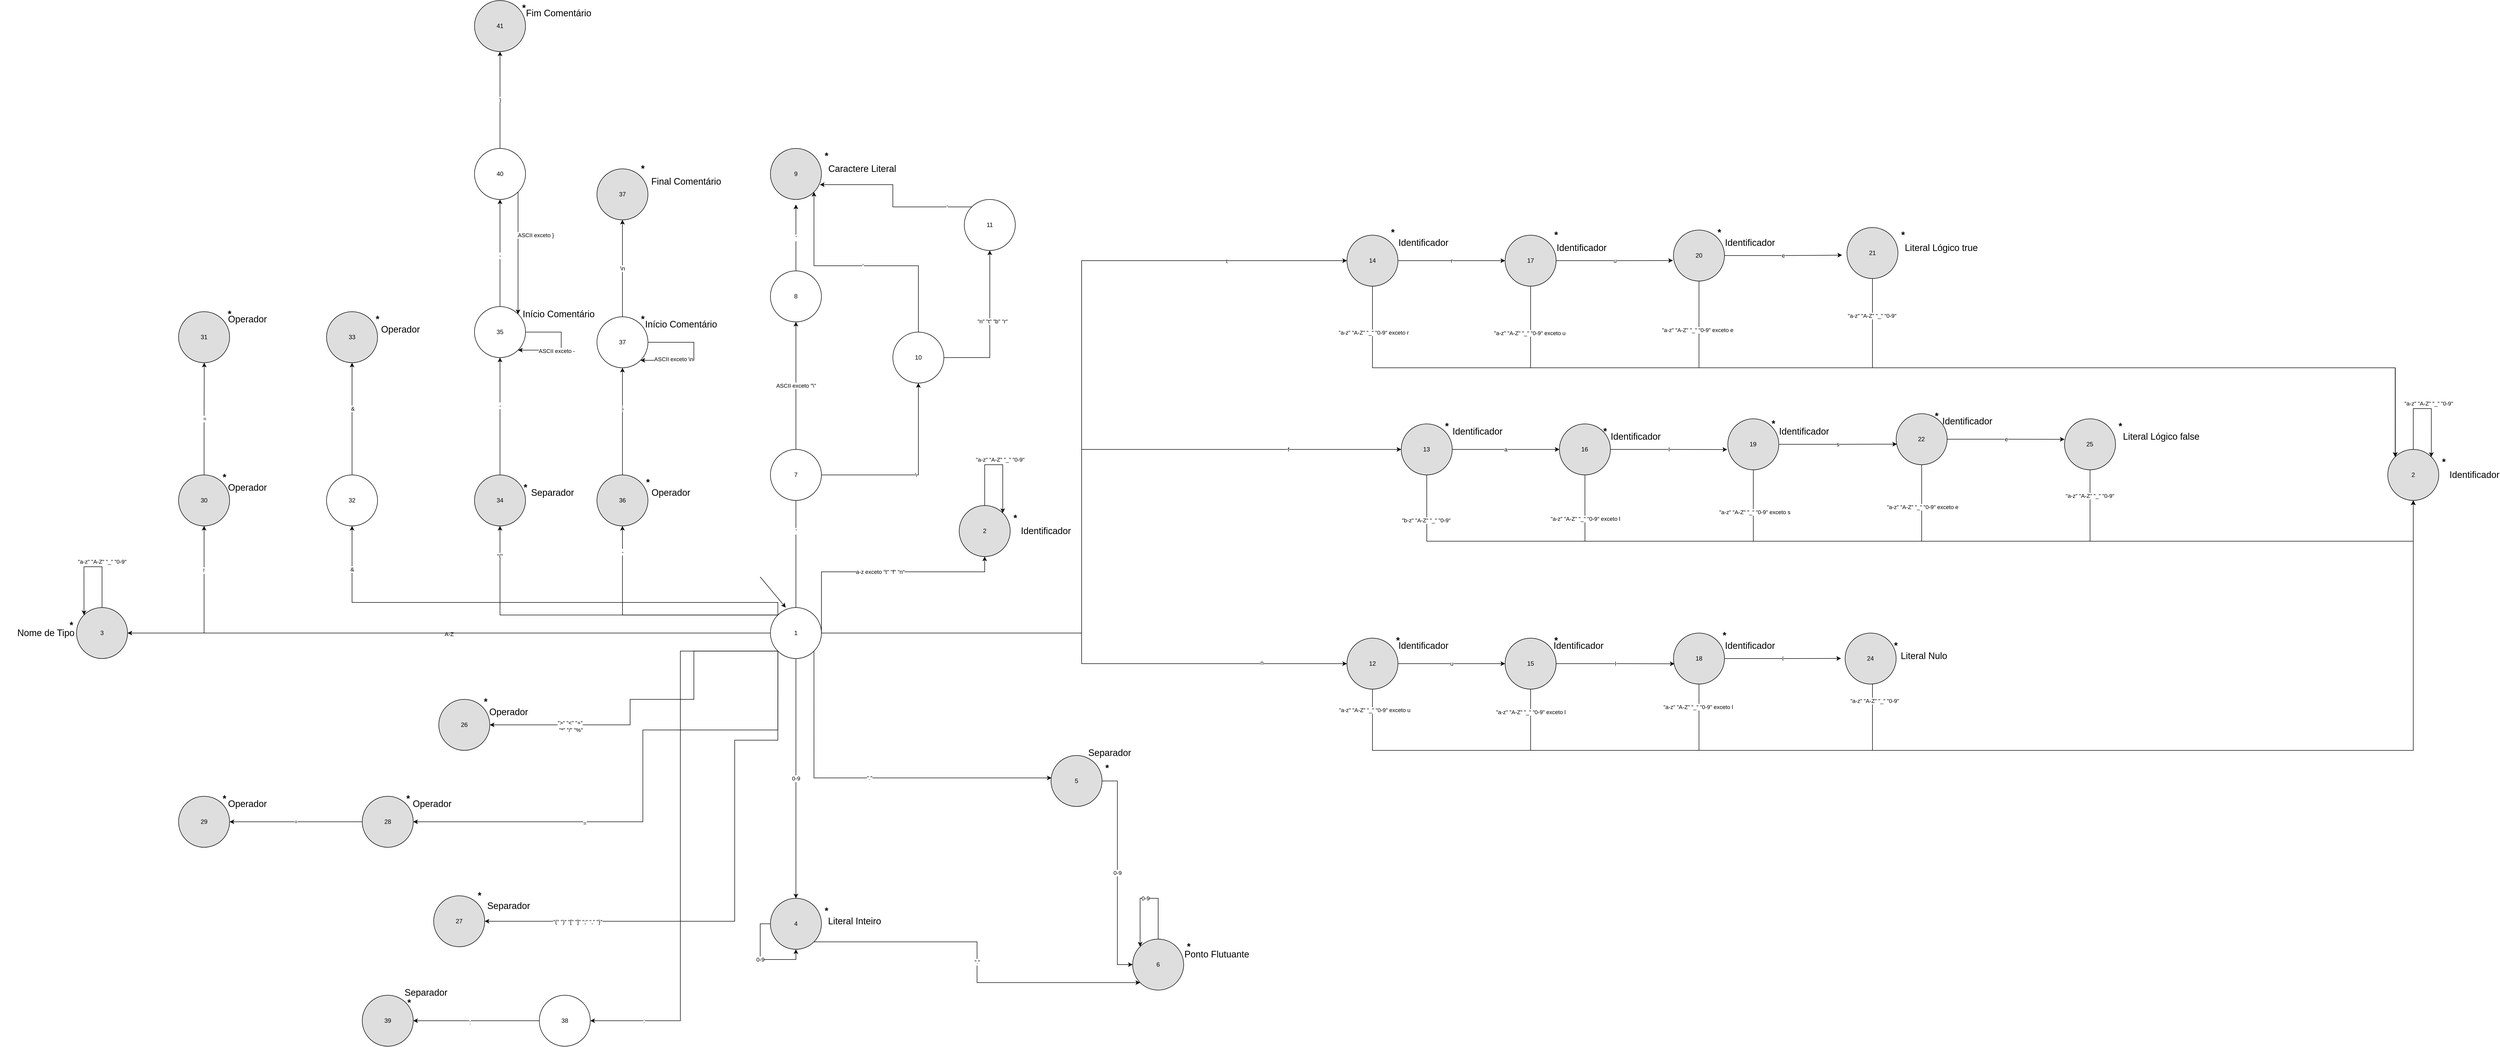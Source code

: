 <mxfile version="18.1.1" type="device"><diagram id="IzSa7ZvdGphUcmSQ-ACy" name="Page-1"><mxGraphModel dx="2844" dy="2176" grid="1" gridSize="10" guides="1" tooltips="1" connect="1" arrows="1" fold="1" page="1" pageScale="1" pageWidth="827" pageHeight="1169" math="0" shadow="0"><root><mxCell id="0"/><mxCell id="1" parent="0"/><mxCell id="1BoEaXsd78EszNBaqgI0-5" value="a-z exceto &quot;t&quot; &quot;f&quot; &quot;n&quot;" style="edgeStyle=orthogonalEdgeStyle;rounded=0;orthogonalLoop=1;jettySize=auto;html=1;exitX=1;exitY=0.5;exitDx=0;exitDy=0;" parent="1" source="1BoEaXsd78EszNBaqgI0-1" target="1BoEaXsd78EszNBaqgI0-3" edge="1"><mxGeometry relative="1" as="geometry"><Array as="points"><mxPoint x="200" y="-20"/><mxPoint x="520" y="-20"/></Array></mxGeometry></mxCell><mxCell id="1BoEaXsd78EszNBaqgI0-10" value="&lt;font style=&quot;font-size: 11px;&quot;&gt;A-Z&lt;/font&gt;" style="edgeStyle=orthogonalEdgeStyle;rounded=0;orthogonalLoop=1;jettySize=auto;html=1;exitX=0;exitY=0.5;exitDx=0;exitDy=0;entryX=1;entryY=0.5;entryDx=0;entryDy=0;fontSize=18;" parent="1" source="1BoEaXsd78EszNBaqgI0-1" target="1BoEaXsd78EszNBaqgI0-9" edge="1"><mxGeometry relative="1" as="geometry"/></mxCell><mxCell id="1BoEaXsd78EszNBaqgI0-17" value="0-9" style="edgeStyle=orthogonalEdgeStyle;rounded=0;orthogonalLoop=1;jettySize=auto;html=1;exitX=0.5;exitY=1;exitDx=0;exitDy=0;entryX=0.5;entryY=0;entryDx=0;entryDy=0;fontSize=11;" parent="1" source="1BoEaXsd78EszNBaqgI0-1" target="1BoEaXsd78EszNBaqgI0-16" edge="1"><mxGeometry relative="1" as="geometry"/></mxCell><mxCell id="1BoEaXsd78EszNBaqgI0-25" value="&quot;.&quot;" style="edgeStyle=orthogonalEdgeStyle;rounded=0;orthogonalLoop=1;jettySize=auto;html=1;exitX=1;exitY=1;exitDx=0;exitDy=0;entryX=0.01;entryY=0.44;entryDx=0;entryDy=0;entryPerimeter=0;fontSize=11;" parent="1" source="1BoEaXsd78EszNBaqgI0-1" target="1BoEaXsd78EszNBaqgI0-22" edge="1"><mxGeometry relative="1" as="geometry"><Array as="points"><mxPoint x="185" y="384"/></Array></mxGeometry></mxCell><mxCell id="1BoEaXsd78EszNBaqgI0-29" value="'" style="edgeStyle=orthogonalEdgeStyle;rounded=0;orthogonalLoop=1;jettySize=auto;html=1;exitX=0.5;exitY=0;exitDx=0;exitDy=0;fontSize=11;" parent="1" source="1BoEaXsd78EszNBaqgI0-1" edge="1"><mxGeometry relative="1" as="geometry"><mxPoint x="150" y="-250" as="targetPoint"/></mxGeometry></mxCell><mxCell id="1BoEaXsd78EszNBaqgI0-57" style="edgeStyle=orthogonalEdgeStyle;rounded=0;orthogonalLoop=1;jettySize=auto;html=1;exitX=1;exitY=0.5;exitDx=0;exitDy=0;entryX=0;entryY=0.5;entryDx=0;entryDy=0;fontSize=11;" parent="1" source="1BoEaXsd78EszNBaqgI0-1" target="1BoEaXsd78EszNBaqgI0-56" edge="1"><mxGeometry relative="1" as="geometry"><Array as="points"><mxPoint x="710" y="100"/><mxPoint x="710" y="-630"/></Array></mxGeometry></mxCell><mxCell id="1BoEaXsd78EszNBaqgI0-63" value="t" style="edgeLabel;html=1;align=center;verticalAlign=middle;resizable=0;points=[];fontSize=11;" parent="1BoEaXsd78EszNBaqgI0-57" vertex="1" connectable="0"><mxGeometry x="0.731" y="-1" relative="1" as="geometry"><mxPoint as="offset"/></mxGeometry></mxCell><mxCell id="1BoEaXsd78EszNBaqgI0-61" style="edgeStyle=orthogonalEdgeStyle;rounded=0;orthogonalLoop=1;jettySize=auto;html=1;exitX=1;exitY=0.5;exitDx=0;exitDy=0;entryX=0;entryY=0.5;entryDx=0;entryDy=0;fontSize=11;" parent="1" source="1BoEaXsd78EszNBaqgI0-1" target="1BoEaXsd78EszNBaqgI0-59" edge="1"><mxGeometry relative="1" as="geometry"><Array as="points"><mxPoint x="710" y="100"/><mxPoint x="710" y="-260"/></Array></mxGeometry></mxCell><mxCell id="1BoEaXsd78EszNBaqgI0-64" value="f" style="edgeLabel;html=1;align=center;verticalAlign=middle;resizable=0;points=[];fontSize=11;" parent="1BoEaXsd78EszNBaqgI0-61" vertex="1" connectable="0"><mxGeometry x="0.704" relative="1" as="geometry"><mxPoint as="offset"/></mxGeometry></mxCell><mxCell id="1BoEaXsd78EszNBaqgI0-62" style="edgeStyle=orthogonalEdgeStyle;rounded=0;orthogonalLoop=1;jettySize=auto;html=1;exitX=1;exitY=0.5;exitDx=0;exitDy=0;entryX=0;entryY=0.5;entryDx=0;entryDy=0;fontSize=11;" parent="1" source="1BoEaXsd78EszNBaqgI0-1" target="1BoEaXsd78EszNBaqgI0-60" edge="1"><mxGeometry relative="1" as="geometry"><Array as="points"><mxPoint x="710" y="100"/><mxPoint x="710" y="160"/></Array></mxGeometry></mxCell><mxCell id="1BoEaXsd78EszNBaqgI0-65" value="n" style="edgeLabel;html=1;align=center;verticalAlign=middle;resizable=0;points=[];fontSize=11;" parent="1BoEaXsd78EszNBaqgI0-62" vertex="1" connectable="0"><mxGeometry x="0.694" y="2" relative="1" as="geometry"><mxPoint as="offset"/></mxGeometry></mxCell><mxCell id="1BoEaXsd78EszNBaqgI0-187" style="edgeStyle=orthogonalEdgeStyle;rounded=0;orthogonalLoop=1;jettySize=auto;html=1;exitX=0;exitY=1;exitDx=0;exitDy=0;entryX=1;entryY=0.5;entryDx=0;entryDy=0;fontSize=11;" parent="1" source="1BoEaXsd78EszNBaqgI0-1" target="1BoEaXsd78EszNBaqgI0-181" edge="1"><mxGeometry relative="1" as="geometry"><Array as="points"><mxPoint x="-50" y="135"/><mxPoint x="-50" y="230"/><mxPoint x="-175" y="230"/><mxPoint x="-175" y="280"/></Array></mxGeometry></mxCell><mxCell id="1BoEaXsd78EszNBaqgI0-192" value="&lt;div&gt;&quot;&amp;gt;&quot; &quot;&amp;lt;&quot; &quot;+&quot;&lt;/div&gt;&lt;div&gt;&amp;nbsp;&quot;*&quot; &quot;/&quot; &quot;%&quot;&lt;/div&gt;" style="edgeLabel;html=1;align=center;verticalAlign=middle;resizable=0;points=[];fontSize=11;" parent="1BoEaXsd78EszNBaqgI0-187" vertex="1" connectable="0"><mxGeometry x="0.558" y="3" relative="1" as="geometry"><mxPoint as="offset"/></mxGeometry></mxCell><mxCell id="1BoEaXsd78EszNBaqgI0-188" style="edgeStyle=orthogonalEdgeStyle;rounded=0;orthogonalLoop=1;jettySize=auto;html=1;exitX=0;exitY=1;exitDx=0;exitDy=0;entryX=1;entryY=0.5;entryDx=0;entryDy=0;fontSize=11;" parent="1" source="1BoEaXsd78EszNBaqgI0-1" target="1BoEaXsd78EszNBaqgI0-186" edge="1"><mxGeometry relative="1" as="geometry"><Array as="points"><mxPoint x="115" y="310"/><mxPoint x="30" y="310"/><mxPoint x="30" y="665"/></Array></mxGeometry></mxCell><mxCell id="1BoEaXsd78EszNBaqgI0-189" value="&lt;div&gt;&quot;(&quot; &quot;)&quot; &quot;[&quot; &quot;]&quot; &quot;;&quot; &quot;,&quot; &quot;}&quot;&lt;/div&gt;" style="edgeLabel;html=1;align=center;verticalAlign=middle;resizable=0;points=[];fontSize=11;" parent="1BoEaXsd78EszNBaqgI0-188" vertex="1" connectable="0"><mxGeometry x="0.667" y="1" relative="1" as="geometry"><mxPoint x="-2" as="offset"/></mxGeometry></mxCell><mxCell id="1BoEaXsd78EszNBaqgI0-196" style="edgeStyle=orthogonalEdgeStyle;rounded=0;orthogonalLoop=1;jettySize=auto;html=1;exitX=0;exitY=1;exitDx=0;exitDy=0;entryX=1;entryY=0.5;entryDx=0;entryDy=0;fontSize=11;" parent="1" source="1BoEaXsd78EszNBaqgI0-1" target="1BoEaXsd78EszNBaqgI0-195" edge="1"><mxGeometry relative="1" as="geometry"><Array as="points"><mxPoint x="115" y="290"/><mxPoint x="-150" y="290"/><mxPoint x="-150" y="470"/></Array></mxGeometry></mxCell><mxCell id="1BoEaXsd78EszNBaqgI0-197" value="=" style="edgeLabel;html=1;align=center;verticalAlign=middle;resizable=0;points=[];fontSize=11;" parent="1BoEaXsd78EszNBaqgI0-196" vertex="1" connectable="0"><mxGeometry x="0.359" y="3" relative="1" as="geometry"><mxPoint as="offset"/></mxGeometry></mxCell><mxCell id="1BoEaXsd78EszNBaqgI0-215" style="edgeStyle=orthogonalEdgeStyle;rounded=0;orthogonalLoop=1;jettySize=auto;html=1;exitX=0;exitY=0;exitDx=0;exitDy=0;fontSize=11;" parent="1" source="1BoEaXsd78EszNBaqgI0-1" target="1BoEaXsd78EszNBaqgI0-214" edge="1"><mxGeometry relative="1" as="geometry"><Array as="points"><mxPoint x="115" y="40"/><mxPoint x="-720" y="40"/></Array></mxGeometry></mxCell><mxCell id="1BoEaXsd78EszNBaqgI0-219" value="&amp;amp;" style="edgeLabel;html=1;align=center;verticalAlign=middle;resizable=0;points=[];fontSize=11;" parent="1BoEaXsd78EszNBaqgI0-215" vertex="1" connectable="0"><mxGeometry x="0.831" relative="1" as="geometry"><mxPoint as="offset"/></mxGeometry></mxCell><mxCell id="1BoEaXsd78EszNBaqgI0-217" style="edgeStyle=orthogonalEdgeStyle;rounded=0;orthogonalLoop=1;jettySize=auto;html=1;exitX=0;exitY=0.5;exitDx=0;exitDy=0;entryX=0.5;entryY=1;entryDx=0;entryDy=0;fontSize=11;" parent="1" source="1BoEaXsd78EszNBaqgI0-1" target="1BoEaXsd78EszNBaqgI0-205" edge="1"><mxGeometry relative="1" as="geometry"/></mxCell><mxCell id="1BoEaXsd78EszNBaqgI0-218" value="!" style="edgeLabel;html=1;align=center;verticalAlign=middle;resizable=0;points=[];fontSize=11;" parent="1BoEaXsd78EszNBaqgI0-217" vertex="1" connectable="0"><mxGeometry x="0.868" y="1" relative="1" as="geometry"><mxPoint as="offset"/></mxGeometry></mxCell><mxCell id="1BoEaXsd78EszNBaqgI0-227" style="edgeStyle=orthogonalEdgeStyle;rounded=0;orthogonalLoop=1;jettySize=auto;html=1;exitX=0;exitY=0;exitDx=0;exitDy=0;entryX=0.5;entryY=1;entryDx=0;entryDy=0;fontSize=11;" parent="1" source="1BoEaXsd78EszNBaqgI0-1" target="1BoEaXsd78EszNBaqgI0-225" edge="1"><mxGeometry relative="1" as="geometry"/></mxCell><mxCell id="1BoEaXsd78EszNBaqgI0-228" value="&quot;{&quot;&amp;nbsp;" style="edgeLabel;html=1;align=center;verticalAlign=middle;resizable=0;points=[];fontSize=11;" parent="1BoEaXsd78EszNBaqgI0-227" vertex="1" connectable="0"><mxGeometry x="0.835" relative="1" as="geometry"><mxPoint x="1" as="offset"/></mxGeometry></mxCell><mxCell id="1BoEaXsd78EszNBaqgI0-238" style="edgeStyle=orthogonalEdgeStyle;rounded=0;orthogonalLoop=1;jettySize=auto;html=1;exitX=0;exitY=0;exitDx=0;exitDy=0;entryX=0.5;entryY=1;entryDx=0;entryDy=0;fontSize=11;" parent="1" source="1BoEaXsd78EszNBaqgI0-1" target="1BoEaXsd78EszNBaqgI0-236" edge="1"><mxGeometry relative="1" as="geometry"/></mxCell><mxCell id="1BoEaXsd78EszNBaqgI0-239" value="-" style="edgeLabel;html=1;align=center;verticalAlign=middle;resizable=0;points=[];fontSize=11;" parent="1BoEaXsd78EszNBaqgI0-238" vertex="1" connectable="0"><mxGeometry x="0.784" y="-1" relative="1" as="geometry"><mxPoint x="-1" y="-1" as="offset"/></mxGeometry></mxCell><mxCell id="tlADPkCro8UYnvpU9jRe-2" style="edgeStyle=orthogonalEdgeStyle;rounded=0;orthogonalLoop=1;jettySize=auto;html=1;exitX=0;exitY=1;exitDx=0;exitDy=0;entryX=1;entryY=0.5;entryDx=0;entryDy=0;" parent="1" source="1BoEaXsd78EszNBaqgI0-1" target="tlADPkCro8UYnvpU9jRe-1" edge="1"><mxGeometry relative="1" as="geometry"/></mxCell><mxCell id="tlADPkCro8UYnvpU9jRe-3" value=":" style="edgeLabel;html=1;align=center;verticalAlign=middle;resizable=0;points=[];" parent="tlADPkCro8UYnvpU9jRe-2" vertex="1" connectable="0"><mxGeometry x="0.808" relative="1" as="geometry"><mxPoint as="offset"/></mxGeometry></mxCell><mxCell id="1BoEaXsd78EszNBaqgI0-1" value="1" style="ellipse;whiteSpace=wrap;html=1;" parent="1" vertex="1"><mxGeometry x="100" y="50" width="100" height="100" as="geometry"/></mxCell><mxCell id="1BoEaXsd78EszNBaqgI0-2" value="" style="endArrow=classic;html=1;rounded=0;" parent="1" edge="1"><mxGeometry width="50" height="50" relative="1" as="geometry"><mxPoint x="80" y="-10" as="sourcePoint"/><mxPoint x="130" y="50" as="targetPoint"/></mxGeometry></mxCell><mxCell id="1BoEaXsd78EszNBaqgI0-6" value="&quot;a-z&quot; &quot;A-Z&quot; &quot;_&quot; &quot;0-9&quot;" style="edgeStyle=orthogonalEdgeStyle;rounded=0;orthogonalLoop=1;jettySize=auto;html=1;exitX=0.5;exitY=0;exitDx=0;exitDy=0;entryX=1;entryY=0;entryDx=0;entryDy=0;" parent="1" source="1BoEaXsd78EszNBaqgI0-3" target="1BoEaXsd78EszNBaqgI0-3" edge="1"><mxGeometry x="0.047" y="10" relative="1" as="geometry"><Array as="points"><mxPoint x="520" y="-230"/><mxPoint x="555" y="-230"/></Array><mxPoint as="offset"/></mxGeometry></mxCell><mxCell id="1BoEaXsd78EszNBaqgI0-3" value="2" style="ellipse;whiteSpace=wrap;html=1;fillColor=#DEDEDE;" parent="1" vertex="1"><mxGeometry x="470" y="-150" width="100" height="100" as="geometry"/></mxCell><mxCell id="1BoEaXsd78EszNBaqgI0-7" value="&lt;b&gt;&lt;font style=&quot;font-size: 18px;&quot;&gt;*&lt;/font&gt;&lt;/b&gt;" style="text;html=1;strokeColor=none;fillColor=none;align=center;verticalAlign=middle;whiteSpace=wrap;rounded=0;" parent="1" vertex="1"><mxGeometry x="550" y="-140" width="60" height="30" as="geometry"/></mxCell><mxCell id="1BoEaXsd78EszNBaqgI0-8" value="Identificador" style="text;html=1;strokeColor=none;fillColor=none;align=center;verticalAlign=middle;whiteSpace=wrap;rounded=0;fontSize=18;" parent="1" vertex="1"><mxGeometry x="610" y="-115" width="60" height="30" as="geometry"/></mxCell><mxCell id="1BoEaXsd78EszNBaqgI0-9" value="3" style="ellipse;whiteSpace=wrap;html=1;fillColor=#DEDEDE;" parent="1" vertex="1"><mxGeometry x="-1260" y="50" width="100" height="100" as="geometry"/></mxCell><mxCell id="1BoEaXsd78EszNBaqgI0-13" value="&quot;a-z&quot; &quot;A-Z&quot; &quot;_&quot; &quot;0-9&quot;" style="edgeStyle=orthogonalEdgeStyle;rounded=0;orthogonalLoop=1;jettySize=auto;html=1;exitX=0.5;exitY=0;exitDx=0;exitDy=0;entryX=0;entryY=0;entryDx=0;entryDy=0;fontSize=11;" parent="1" source="1BoEaXsd78EszNBaqgI0-9" target="1BoEaXsd78EszNBaqgI0-9" edge="1"><mxGeometry x="-0.238" y="-10" relative="1" as="geometry"><Array as="points"><mxPoint x="-1210" y="-30"/><mxPoint x="-1245" y="-30"/></Array><mxPoint as="offset"/></mxGeometry></mxCell><mxCell id="1BoEaXsd78EszNBaqgI0-14" value="&lt;b&gt;&lt;font style=&quot;font-size: 18px;&quot;&gt;*&lt;/font&gt;&lt;/b&gt;" style="text;html=1;strokeColor=none;fillColor=none;align=center;verticalAlign=middle;whiteSpace=wrap;rounded=0;" parent="1" vertex="1"><mxGeometry x="-1300" y="70" width="60" height="30" as="geometry"/></mxCell><mxCell id="1BoEaXsd78EszNBaqgI0-15" value="Nome de Tipo" style="text;html=1;strokeColor=none;fillColor=none;align=center;verticalAlign=middle;whiteSpace=wrap;rounded=0;fontSize=18;" parent="1" vertex="1"><mxGeometry x="-1410" y="80" width="180" height="40" as="geometry"/></mxCell><mxCell id="WsQpAfeXRRCTJmcDUL0W-10" value="&quot;.&quot;" style="edgeStyle=orthogonalEdgeStyle;rounded=0;orthogonalLoop=1;jettySize=auto;html=1;exitX=1;exitY=1;exitDx=0;exitDy=0;entryX=0;entryY=1;entryDx=0;entryDy=0;" edge="1" parent="1" source="1BoEaXsd78EszNBaqgI0-16" target="1BoEaXsd78EszNBaqgI0-26"><mxGeometry relative="1" as="geometry"/></mxCell><mxCell id="1BoEaXsd78EszNBaqgI0-16" value="4" style="ellipse;whiteSpace=wrap;html=1;fillColor=#DEDEDE;" parent="1" vertex="1"><mxGeometry x="100" y="620" width="100" height="100" as="geometry"/></mxCell><mxCell id="1BoEaXsd78EszNBaqgI0-18" value="0-9" style="edgeStyle=orthogonalEdgeStyle;rounded=0;orthogonalLoop=1;jettySize=auto;html=1;exitX=0;exitY=0.5;exitDx=0;exitDy=0;fontSize=11;" parent="1" source="1BoEaXsd78EszNBaqgI0-16" target="1BoEaXsd78EszNBaqgI0-16" edge="1"><mxGeometry relative="1" as="geometry"/></mxCell><mxCell id="1BoEaXsd78EszNBaqgI0-19" value="&lt;b&gt;&lt;font style=&quot;font-size: 18px;&quot;&gt;*&lt;/font&gt;&lt;/b&gt;" style="text;html=1;strokeColor=none;fillColor=none;align=center;verticalAlign=middle;whiteSpace=wrap;rounded=0;" parent="1" vertex="1"><mxGeometry x="180" y="630" width="60" height="30" as="geometry"/></mxCell><mxCell id="1BoEaXsd78EszNBaqgI0-20" value="Literal Inteiro" style="text;html=1;strokeColor=none;fillColor=none;align=center;verticalAlign=middle;whiteSpace=wrap;rounded=0;fontSize=18;" parent="1" vertex="1"><mxGeometry x="190" y="650" width="150" height="30" as="geometry"/></mxCell><mxCell id="1BoEaXsd78EszNBaqgI0-27" value="0-9" style="edgeStyle=orthogonalEdgeStyle;rounded=0;orthogonalLoop=1;jettySize=auto;html=1;exitX=1;exitY=0.5;exitDx=0;exitDy=0;entryX=0;entryY=0.5;entryDx=0;entryDy=0;fontSize=11;" parent="1" source="1BoEaXsd78EszNBaqgI0-22" target="1BoEaXsd78EszNBaqgI0-26" edge="1"><mxGeometry relative="1" as="geometry"/></mxCell><mxCell id="1BoEaXsd78EszNBaqgI0-22" value="5" style="ellipse;whiteSpace=wrap;html=1;fillColor=#dedede;" parent="1" vertex="1"><mxGeometry x="650" y="340" width="100" height="100" as="geometry"/></mxCell><mxCell id="1BoEaXsd78EszNBaqgI0-23" value="Ponto Flutuante" style="text;html=1;strokeColor=none;fillColor=none;align=center;verticalAlign=middle;whiteSpace=wrap;rounded=0;fontSize=18;" parent="1" vertex="1"><mxGeometry x="900" y="715" width="150" height="30" as="geometry"/></mxCell><mxCell id="1BoEaXsd78EszNBaqgI0-24" value="&lt;b&gt;&lt;font style=&quot;font-size: 18px;&quot;&gt;*&lt;/font&gt;&lt;/b&gt;" style="text;html=1;strokeColor=none;fillColor=none;align=center;verticalAlign=middle;whiteSpace=wrap;rounded=0;" parent="1" vertex="1"><mxGeometry x="890" y="699.95" width="60" height="30" as="geometry"/></mxCell><mxCell id="1BoEaXsd78EszNBaqgI0-26" value="6" style="ellipse;whiteSpace=wrap;html=1;fillColor=#dedede;" parent="1" vertex="1"><mxGeometry x="810" y="699.95" width="100" height="100" as="geometry"/></mxCell><mxCell id="1BoEaXsd78EszNBaqgI0-28" value="0-9" style="edgeStyle=orthogonalEdgeStyle;rounded=0;orthogonalLoop=1;jettySize=auto;html=1;exitX=0.5;exitY=0;exitDx=0;exitDy=0;entryX=0;entryY=0;entryDx=0;entryDy=0;fontSize=11;" parent="1" source="1BoEaXsd78EszNBaqgI0-26" target="1BoEaXsd78EszNBaqgI0-26" edge="1"><mxGeometry relative="1" as="geometry"><Array as="points"><mxPoint x="860" y="619.95"/><mxPoint x="825" y="619.95"/></Array></mxGeometry></mxCell><mxCell id="1BoEaXsd78EszNBaqgI0-34" value="ASCII exceto &quot;\&quot;" style="edgeStyle=orthogonalEdgeStyle;rounded=0;orthogonalLoop=1;jettySize=auto;html=1;exitX=0.5;exitY=0;exitDx=0;exitDy=0;entryX=0.5;entryY=1;entryDx=0;entryDy=0;fontSize=11;" parent="1" source="1BoEaXsd78EszNBaqgI0-30" target="1BoEaXsd78EszNBaqgI0-33" edge="1"><mxGeometry relative="1" as="geometry"/></mxCell><mxCell id="1BoEaXsd78EszNBaqgI0-43" value="\" style="edgeStyle=orthogonalEdgeStyle;rounded=0;orthogonalLoop=1;jettySize=auto;html=1;exitX=1;exitY=0.5;exitDx=0;exitDy=0;entryX=0.5;entryY=1;entryDx=0;entryDy=0;fontSize=11;" parent="1" source="1BoEaXsd78EszNBaqgI0-30" target="1BoEaXsd78EszNBaqgI0-42" edge="1"><mxGeometry relative="1" as="geometry"/></mxCell><mxCell id="1BoEaXsd78EszNBaqgI0-30" value="7" style="ellipse;whiteSpace=wrap;html=1;" parent="1" vertex="1"><mxGeometry x="100" y="-260" width="100" height="100" as="geometry"/></mxCell><mxCell id="1BoEaXsd78EszNBaqgI0-35" value="'" style="edgeStyle=orthogonalEdgeStyle;rounded=0;orthogonalLoop=1;jettySize=auto;html=1;exitX=0.5;exitY=0;exitDx=0;exitDy=0;fontSize=11;" parent="1" source="1BoEaXsd78EszNBaqgI0-33" edge="1"><mxGeometry relative="1" as="geometry"><mxPoint x="150" y="-740" as="targetPoint"/></mxGeometry></mxCell><mxCell id="1BoEaXsd78EszNBaqgI0-33" value="8" style="ellipse;whiteSpace=wrap;html=1;" parent="1" vertex="1"><mxGeometry x="100" y="-610" width="100" height="100" as="geometry"/></mxCell><mxCell id="1BoEaXsd78EszNBaqgI0-36" value="9" style="ellipse;whiteSpace=wrap;html=1;fillColor=#dedede;" parent="1" vertex="1"><mxGeometry x="100" y="-850" width="100" height="100" as="geometry"/></mxCell><mxCell id="1BoEaXsd78EszNBaqgI0-39" value="Caractere Literal" style="text;html=1;strokeColor=none;fillColor=none;align=center;verticalAlign=middle;whiteSpace=wrap;rounded=0;fontSize=18;" parent="1" vertex="1"><mxGeometry x="190" y="-830" width="180" height="40" as="geometry"/></mxCell><mxCell id="1BoEaXsd78EszNBaqgI0-40" value="&lt;b&gt;&lt;font style=&quot;font-size: 18px;&quot;&gt;*&lt;/font&gt;&lt;/b&gt;" style="text;html=1;strokeColor=none;fillColor=none;align=center;verticalAlign=middle;whiteSpace=wrap;rounded=0;" parent="1" vertex="1"><mxGeometry x="180" y="-850" width="60" height="30" as="geometry"/></mxCell><mxCell id="1BoEaXsd78EszNBaqgI0-44" value="'" style="edgeStyle=orthogonalEdgeStyle;rounded=0;orthogonalLoop=1;jettySize=auto;html=1;exitX=0.5;exitY=0;exitDx=0;exitDy=0;entryX=1;entryY=1;entryDx=0;entryDy=0;fontSize=11;" parent="1" source="1BoEaXsd78EszNBaqgI0-42" target="1BoEaXsd78EszNBaqgI0-36" edge="1"><mxGeometry relative="1" as="geometry"/></mxCell><mxCell id="1BoEaXsd78EszNBaqgI0-49" style="edgeStyle=orthogonalEdgeStyle;rounded=0;orthogonalLoop=1;jettySize=auto;html=1;exitX=1;exitY=0.5;exitDx=0;exitDy=0;entryX=0.5;entryY=1;entryDx=0;entryDy=0;fontSize=11;" parent="1" source="1BoEaXsd78EszNBaqgI0-42" target="1BoEaXsd78EszNBaqgI0-48" edge="1"><mxGeometry relative="1" as="geometry"/></mxCell><mxCell id="1BoEaXsd78EszNBaqgI0-50" value="&quot;n&quot; &quot;t&quot; &quot;b&quot; &quot;r&quot;" style="edgeLabel;html=1;align=center;verticalAlign=middle;resizable=0;points=[];fontSize=11;" parent="1BoEaXsd78EszNBaqgI0-49" vertex="1" connectable="0"><mxGeometry x="0.073" y="-5" relative="1" as="geometry"><mxPoint as="offset"/></mxGeometry></mxCell><mxCell id="1BoEaXsd78EszNBaqgI0-42" value="10" style="ellipse;whiteSpace=wrap;html=1;" parent="1" vertex="1"><mxGeometry x="340" y="-490" width="100" height="100" as="geometry"/></mxCell><mxCell id="1BoEaXsd78EszNBaqgI0-51" style="edgeStyle=orthogonalEdgeStyle;rounded=0;orthogonalLoop=1;jettySize=auto;html=1;exitX=0;exitY=0;exitDx=0;exitDy=0;entryX=0.97;entryY=0.71;entryDx=0;entryDy=0;entryPerimeter=0;fontSize=11;" parent="1" source="1BoEaXsd78EszNBaqgI0-48" target="1BoEaXsd78EszNBaqgI0-36" edge="1"><mxGeometry relative="1" as="geometry"/></mxCell><mxCell id="1BoEaXsd78EszNBaqgI0-55" value="'" style="edgeLabel;html=1;align=center;verticalAlign=middle;resizable=0;points=[];fontSize=11;" parent="1BoEaXsd78EszNBaqgI0-51" vertex="1" connectable="0"><mxGeometry x="-0.715" relative="1" as="geometry"><mxPoint as="offset"/></mxGeometry></mxCell><mxCell id="1BoEaXsd78EszNBaqgI0-48" value="11" style="ellipse;whiteSpace=wrap;html=1;" parent="1" vertex="1"><mxGeometry x="480" y="-750" width="100" height="100" as="geometry"/></mxCell><mxCell id="1BoEaXsd78EszNBaqgI0-133" value="r" style="edgeStyle=orthogonalEdgeStyle;rounded=0;orthogonalLoop=1;jettySize=auto;html=1;exitX=1;exitY=0.5;exitDx=0;exitDy=0;entryX=0;entryY=0.5;entryDx=0;entryDy=0;fontSize=11;" parent="1" source="1BoEaXsd78EszNBaqgI0-56" target="1BoEaXsd78EszNBaqgI0-106" edge="1"><mxGeometry relative="1" as="geometry"/></mxCell><mxCell id="1BoEaXsd78EszNBaqgI0-152" style="edgeStyle=orthogonalEdgeStyle;rounded=0;orthogonalLoop=1;jettySize=auto;html=1;exitX=0.5;exitY=1;exitDx=0;exitDy=0;entryX=0;entryY=0;entryDx=0;entryDy=0;fontSize=11;" parent="1" source="1BoEaXsd78EszNBaqgI0-56" target="1BoEaXsd78EszNBaqgI0-149" edge="1"><mxGeometry relative="1" as="geometry"/></mxCell><mxCell id="1BoEaXsd78EszNBaqgI0-167" value="&quot;a-z&quot; &quot;A-Z&quot; &quot;_&quot; &quot;0-9&quot; exceto r" style="edgeLabel;html=1;align=center;verticalAlign=middle;resizable=0;points=[];fontSize=11;" parent="1BoEaXsd78EszNBaqgI0-152" vertex="1" connectable="0"><mxGeometry x="-0.922" y="2" relative="1" as="geometry"><mxPoint as="offset"/></mxGeometry></mxCell><mxCell id="1BoEaXsd78EszNBaqgI0-56" value="14" style="ellipse;whiteSpace=wrap;html=1;fillColor=#dedede;" parent="1" vertex="1"><mxGeometry x="1230" y="-680" width="100" height="100" as="geometry"/></mxCell><mxCell id="1BoEaXsd78EszNBaqgI0-136" value="a" style="edgeStyle=orthogonalEdgeStyle;rounded=0;orthogonalLoop=1;jettySize=auto;html=1;exitX=1;exitY=0.5;exitDx=0;exitDy=0;entryX=0;entryY=0.5;entryDx=0;entryDy=0;fontSize=11;" parent="1" source="1BoEaXsd78EszNBaqgI0-59" target="1BoEaXsd78EszNBaqgI0-107" edge="1"><mxGeometry relative="1" as="geometry"/></mxCell><mxCell id="1BoEaXsd78EszNBaqgI0-156" style="edgeStyle=orthogonalEdgeStyle;rounded=0;orthogonalLoop=1;jettySize=auto;html=1;exitX=0.5;exitY=1;exitDx=0;exitDy=0;entryX=0.5;entryY=1;entryDx=0;entryDy=0;fontSize=11;" parent="1" source="1BoEaXsd78EszNBaqgI0-59" target="1BoEaXsd78EszNBaqgI0-149" edge="1"><mxGeometry relative="1" as="geometry"><Array as="points"><mxPoint x="1387" y="-80"/><mxPoint x="3320" y="-80"/></Array></mxGeometry></mxCell><mxCell id="1BoEaXsd78EszNBaqgI0-162" value="&quot;b-z&quot; &quot;A-Z&quot; &quot;_&quot; &quot;0-9&quot;" style="edgeLabel;html=1;align=center;verticalAlign=middle;resizable=0;points=[];fontSize=11;" parent="1BoEaXsd78EszNBaqgI0-156" vertex="1" connectable="0"><mxGeometry x="-0.917" y="-2" relative="1" as="geometry"><mxPoint as="offset"/></mxGeometry></mxCell><mxCell id="1BoEaXsd78EszNBaqgI0-59" value="13" style="ellipse;whiteSpace=wrap;html=1;fillColor=#dedede;" parent="1" vertex="1"><mxGeometry x="1336.45" y="-310" width="100" height="100" as="geometry"/></mxCell><mxCell id="1BoEaXsd78EszNBaqgI0-143" value="u" style="edgeStyle=orthogonalEdgeStyle;rounded=0;orthogonalLoop=1;jettySize=auto;html=1;exitX=1;exitY=0.5;exitDx=0;exitDy=0;entryX=0;entryY=0.5;entryDx=0;entryDy=0;fontSize=11;" parent="1" source="1BoEaXsd78EszNBaqgI0-60" target="1BoEaXsd78EszNBaqgI0-108" edge="1"><mxGeometry relative="1" as="geometry"/></mxCell><mxCell id="1BoEaXsd78EszNBaqgI0-176" style="edgeStyle=orthogonalEdgeStyle;rounded=0;orthogonalLoop=1;jettySize=auto;html=1;exitX=0.5;exitY=1;exitDx=0;exitDy=0;entryX=0.5;entryY=1;entryDx=0;entryDy=0;fontSize=11;" parent="1" source="1BoEaXsd78EszNBaqgI0-60" target="1BoEaXsd78EszNBaqgI0-149" edge="1"><mxGeometry relative="1" as="geometry"><Array as="points"><mxPoint x="1280" y="330"/><mxPoint x="3320" y="330"/></Array></mxGeometry></mxCell><mxCell id="1BoEaXsd78EszNBaqgI0-177" value="&quot;a-z&quot; &quot;A-Z&quot; &quot;_&quot; &quot;0-9&quot; exceto u" style="edgeLabel;html=1;align=center;verticalAlign=middle;resizable=0;points=[];fontSize=11;" parent="1BoEaXsd78EszNBaqgI0-176" vertex="1" connectable="0"><mxGeometry x="-0.969" y="4" relative="1" as="geometry"><mxPoint as="offset"/></mxGeometry></mxCell><mxCell id="1BoEaXsd78EszNBaqgI0-60" value="12" style="ellipse;whiteSpace=wrap;html=1;fillColor=#dedede;" parent="1" vertex="1"><mxGeometry x="1230" y="110" width="100" height="100" as="geometry"/></mxCell><mxCell id="1BoEaXsd78EszNBaqgI0-155" style="edgeStyle=orthogonalEdgeStyle;rounded=0;orthogonalLoop=1;jettySize=auto;html=1;exitX=0.5;exitY=1;exitDx=0;exitDy=0;entryX=0;entryY=0;entryDx=0;entryDy=0;fontSize=11;" parent="1" source="1BoEaXsd78EszNBaqgI0-91" target="1BoEaXsd78EszNBaqgI0-149" edge="1"><mxGeometry relative="1" as="geometry"><Array as="points"><mxPoint x="2260" y="-420"/><mxPoint x="3285" y="-420"/></Array></mxGeometry></mxCell><mxCell id="1BoEaXsd78EszNBaqgI0-170" value="&quot;a-z&quot; &quot;A-Z&quot; &quot;_&quot; &quot;0-9&quot;" style="edgeLabel;html=1;align=center;verticalAlign=middle;resizable=0;points=[];fontSize=11;" parent="1BoEaXsd78EszNBaqgI0-155" vertex="1" connectable="0"><mxGeometry x="-0.893" y="-1" relative="1" as="geometry"><mxPoint y="-1" as="offset"/></mxGeometry></mxCell><mxCell id="1BoEaXsd78EszNBaqgI0-91" value="21" style="ellipse;whiteSpace=wrap;html=1;fillColor=#dedede;" parent="1" vertex="1"><mxGeometry x="2210" y="-695" width="100" height="100" as="geometry"/></mxCell><mxCell id="1BoEaXsd78EszNBaqgI0-161" style="edgeStyle=orthogonalEdgeStyle;rounded=0;orthogonalLoop=1;jettySize=auto;html=1;exitX=0.5;exitY=1;exitDx=0;exitDy=0;entryX=0.5;entryY=1;entryDx=0;entryDy=0;fontSize=11;" parent="1" source="1BoEaXsd78EszNBaqgI0-92" target="1BoEaXsd78EszNBaqgI0-149" edge="1"><mxGeometry relative="1" as="geometry"><Array as="points"><mxPoint x="2687" y="-80"/><mxPoint x="3320" y="-80"/></Array></mxGeometry></mxCell><mxCell id="1BoEaXsd78EszNBaqgI0-166" value="&quot;a-z&quot; &quot;A-Z&quot; &quot;_&quot; &quot;0-9&quot;" style="edgeLabel;html=1;align=center;verticalAlign=middle;resizable=0;points=[];fontSize=11;" parent="1BoEaXsd78EszNBaqgI0-161" vertex="1" connectable="0"><mxGeometry x="-0.881" y="-1" relative="1" as="geometry"><mxPoint as="offset"/></mxGeometry></mxCell><mxCell id="1BoEaXsd78EszNBaqgI0-92" value="25" style="ellipse;whiteSpace=wrap;html=1;fillColor=#dedede;" parent="1" vertex="1"><mxGeometry x="2636.45" y="-320" width="100" height="100" as="geometry"/></mxCell><mxCell id="1BoEaXsd78EszNBaqgI0-172" style="edgeStyle=orthogonalEdgeStyle;rounded=0;orthogonalLoop=1;jettySize=auto;html=1;exitX=0.5;exitY=1;exitDx=0;exitDy=0;entryX=0.5;entryY=1;entryDx=0;entryDy=0;fontSize=11;" parent="1" source="1BoEaXsd78EszNBaqgI0-93" target="1BoEaXsd78EszNBaqgI0-149" edge="1"><mxGeometry relative="1" as="geometry"><Array as="points"><mxPoint x="2260" y="200"/><mxPoint x="2260" y="330"/><mxPoint x="3320" y="330"/></Array></mxGeometry></mxCell><mxCell id="1BoEaXsd78EszNBaqgI0-180" value="&quot;a-z&quot; &quot;A-Z&quot; &quot;_&quot; &quot;0-9&quot;" style="edgeLabel;html=1;align=center;verticalAlign=middle;resizable=0;points=[];fontSize=11;" parent="1BoEaXsd78EszNBaqgI0-172" vertex="1" connectable="0"><mxGeometry x="-0.957" y="3" relative="1" as="geometry"><mxPoint x="1" as="offset"/></mxGeometry></mxCell><mxCell id="1BoEaXsd78EszNBaqgI0-93" value="24" style="ellipse;whiteSpace=wrap;html=1;fillColor=#dedede;" parent="1" vertex="1"><mxGeometry x="2206.45" y="100" width="100" height="100" as="geometry"/></mxCell><mxCell id="1BoEaXsd78EszNBaqgI0-94" value="Literal Nulo" style="text;html=1;strokeColor=none;fillColor=none;align=center;verticalAlign=middle;whiteSpace=wrap;rounded=0;fontSize=18;" parent="1" vertex="1"><mxGeometry x="2286.45" y="130" width="150" height="30" as="geometry"/></mxCell><mxCell id="1BoEaXsd78EszNBaqgI0-95" value="Literal Lógico false" style="text;html=1;strokeColor=none;fillColor=none;align=center;verticalAlign=middle;whiteSpace=wrap;rounded=0;fontSize=18;" parent="1" vertex="1"><mxGeometry x="2706.45" y="-300" width="240" height="30" as="geometry"/></mxCell><mxCell id="1BoEaXsd78EszNBaqgI0-96" value="Literal Lógico true" style="text;html=1;strokeColor=none;fillColor=none;align=center;verticalAlign=middle;whiteSpace=wrap;rounded=0;fontSize=18;" parent="1" vertex="1"><mxGeometry x="2320" y="-670" width="150" height="30" as="geometry"/></mxCell><mxCell id="1BoEaXsd78EszNBaqgI0-97" value="&lt;b&gt;&lt;font style=&quot;font-size: 18px;&quot;&gt;*&lt;/font&gt;&lt;/b&gt;" style="text;html=1;strokeColor=none;fillColor=none;align=center;verticalAlign=middle;whiteSpace=wrap;rounded=0;" parent="1" vertex="1"><mxGeometry x="2276.45" y="110" width="60" height="30" as="geometry"/></mxCell><mxCell id="1BoEaXsd78EszNBaqgI0-98" value="&lt;b&gt;&lt;font style=&quot;font-size: 18px;&quot;&gt;*&lt;/font&gt;&lt;/b&gt;" style="text;html=1;strokeColor=none;fillColor=none;align=center;verticalAlign=middle;whiteSpace=wrap;rounded=0;" parent="1" vertex="1"><mxGeometry x="2716.45" y="-320" width="60" height="30" as="geometry"/></mxCell><mxCell id="1BoEaXsd78EszNBaqgI0-99" value="&lt;b&gt;&lt;font style=&quot;font-size: 18px;&quot;&gt;*&lt;/font&gt;&lt;/b&gt;" style="text;html=1;strokeColor=none;fillColor=none;align=center;verticalAlign=middle;whiteSpace=wrap;rounded=0;" parent="1" vertex="1"><mxGeometry x="2290" y="-695" width="60" height="30" as="geometry"/></mxCell><mxCell id="1BoEaXsd78EszNBaqgI0-100" value="Identificador" style="text;html=1;strokeColor=none;fillColor=none;align=center;verticalAlign=middle;whiteSpace=wrap;rounded=0;fontSize=18;" parent="1" vertex="1"><mxGeometry x="1350" y="-680" width="60" height="30" as="geometry"/></mxCell><mxCell id="1BoEaXsd78EszNBaqgI0-101" value="Identificador" style="text;html=1;strokeColor=none;fillColor=none;align=center;verticalAlign=middle;whiteSpace=wrap;rounded=0;fontSize=18;" parent="1" vertex="1"><mxGeometry x="1456.45" y="-310" width="60" height="30" as="geometry"/></mxCell><mxCell id="1BoEaXsd78EszNBaqgI0-102" value="Identificador" style="text;html=1;strokeColor=none;fillColor=none;align=center;verticalAlign=middle;whiteSpace=wrap;rounded=0;fontSize=18;" parent="1" vertex="1"><mxGeometry x="1350" y="110" width="60" height="30" as="geometry"/></mxCell><mxCell id="1BoEaXsd78EszNBaqgI0-103" value="&lt;b&gt;&lt;font style=&quot;font-size: 18px;&quot;&gt;*&lt;/font&gt;&lt;/b&gt;" style="text;html=1;strokeColor=none;fillColor=none;align=center;verticalAlign=middle;whiteSpace=wrap;rounded=0;" parent="1" vertex="1"><mxGeometry x="1290" y="-700" width="60" height="30" as="geometry"/></mxCell><mxCell id="1BoEaXsd78EszNBaqgI0-104" value="&lt;b&gt;&lt;font style=&quot;font-size: 18px;&quot;&gt;*&lt;/font&gt;&lt;/b&gt;" style="text;html=1;strokeColor=none;fillColor=none;align=center;verticalAlign=middle;whiteSpace=wrap;rounded=0;" parent="1" vertex="1"><mxGeometry x="1396.45" y="-320" width="60" height="30" as="geometry"/></mxCell><mxCell id="1BoEaXsd78EszNBaqgI0-105" value="&lt;b&gt;&lt;font style=&quot;font-size: 18px;&quot;&gt;*&lt;/font&gt;&lt;/b&gt;" style="text;html=1;strokeColor=none;fillColor=none;align=center;verticalAlign=middle;whiteSpace=wrap;rounded=0;" parent="1" vertex="1"><mxGeometry x="1300" y="100" width="60" height="30" as="geometry"/></mxCell><mxCell id="1BoEaXsd78EszNBaqgI0-134" value="u" style="edgeStyle=orthogonalEdgeStyle;rounded=0;orthogonalLoop=1;jettySize=auto;html=1;exitX=1;exitY=0.5;exitDx=0;exitDy=0;entryX=-0.011;entryY=0.597;entryDx=0;entryDy=0;entryPerimeter=0;fontSize=11;" parent="1" source="1BoEaXsd78EszNBaqgI0-106" target="1BoEaXsd78EszNBaqgI0-115" edge="1"><mxGeometry relative="1" as="geometry"/></mxCell><mxCell id="1BoEaXsd78EszNBaqgI0-153" style="edgeStyle=orthogonalEdgeStyle;rounded=0;orthogonalLoop=1;jettySize=auto;html=1;exitX=0.5;exitY=1;exitDx=0;exitDy=0;entryX=0;entryY=0;entryDx=0;entryDy=0;fontSize=11;" parent="1" source="1BoEaXsd78EszNBaqgI0-106" target="1BoEaXsd78EszNBaqgI0-149" edge="1"><mxGeometry relative="1" as="geometry"/></mxCell><mxCell id="1BoEaXsd78EszNBaqgI0-168" value="&quot;a-z&quot; &quot;A-Z&quot; &quot;_&quot; &quot;0-9&quot; exceto u" style="edgeLabel;html=1;align=center;verticalAlign=middle;resizable=0;points=[];fontSize=11;" parent="1BoEaXsd78EszNBaqgI0-153" vertex="1" connectable="0"><mxGeometry x="-0.91" y="-2" relative="1" as="geometry"><mxPoint as="offset"/></mxGeometry></mxCell><mxCell id="1BoEaXsd78EszNBaqgI0-106" value="17" style="ellipse;whiteSpace=wrap;html=1;fillColor=#dedede;" parent="1" vertex="1"><mxGeometry x="1540" y="-680" width="100" height="100" as="geometry"/></mxCell><mxCell id="1BoEaXsd78EszNBaqgI0-140" value="l" style="edgeStyle=orthogonalEdgeStyle;rounded=0;orthogonalLoop=1;jettySize=auto;html=1;exitX=1;exitY=0.5;exitDx=0;exitDy=0;entryX=-0.011;entryY=0.603;entryDx=0;entryDy=0;entryPerimeter=0;fontSize=11;" parent="1" source="1BoEaXsd78EszNBaqgI0-107" target="1BoEaXsd78EszNBaqgI0-116" edge="1"><mxGeometry relative="1" as="geometry"/></mxCell><mxCell id="1BoEaXsd78EszNBaqgI0-158" style="edgeStyle=orthogonalEdgeStyle;rounded=0;orthogonalLoop=1;jettySize=auto;html=1;exitX=0.5;exitY=1;exitDx=0;exitDy=0;entryX=0.5;entryY=1;entryDx=0;entryDy=0;fontSize=11;" parent="1" source="1BoEaXsd78EszNBaqgI0-107" target="1BoEaXsd78EszNBaqgI0-149" edge="1"><mxGeometry relative="1" as="geometry"><Array as="points"><mxPoint x="1697" y="-80"/><mxPoint x="3320" y="-80"/></Array></mxGeometry></mxCell><mxCell id="1BoEaXsd78EszNBaqgI0-163" value="&quot;a-z&quot; &quot;A-Z&quot; &quot;_&quot; &quot;0-9&quot; exceto l" style="edgeLabel;html=1;align=center;verticalAlign=middle;resizable=0;points=[];fontSize=11;" parent="1BoEaXsd78EszNBaqgI0-158" vertex="1" connectable="0"><mxGeometry x="-0.906" relative="1" as="geometry"><mxPoint as="offset"/></mxGeometry></mxCell><mxCell id="1BoEaXsd78EszNBaqgI0-107" value="16" style="ellipse;whiteSpace=wrap;html=1;fillColor=#dedede;" parent="1" vertex="1"><mxGeometry x="1646.45" y="-310" width="100" height="100" as="geometry"/></mxCell><mxCell id="1BoEaXsd78EszNBaqgI0-144" value="l" style="edgeStyle=orthogonalEdgeStyle;rounded=0;orthogonalLoop=1;jettySize=auto;html=1;exitX=1;exitY=0.5;exitDx=0;exitDy=0;entryX=0.021;entryY=0.603;entryDx=0;entryDy=0;entryPerimeter=0;fontSize=11;" parent="1" source="1BoEaXsd78EszNBaqgI0-108" target="1BoEaXsd78EszNBaqgI0-117" edge="1"><mxGeometry relative="1" as="geometry"/></mxCell><mxCell id="1BoEaXsd78EszNBaqgI0-175" style="edgeStyle=orthogonalEdgeStyle;rounded=0;orthogonalLoop=1;jettySize=auto;html=1;exitX=0.5;exitY=1;exitDx=0;exitDy=0;entryX=0.5;entryY=1;entryDx=0;entryDy=0;fontSize=11;" parent="1" source="1BoEaXsd78EszNBaqgI0-108" target="1BoEaXsd78EszNBaqgI0-149" edge="1"><mxGeometry relative="1" as="geometry"><Array as="points"><mxPoint x="1590" y="330"/><mxPoint x="3320" y="330"/></Array></mxGeometry></mxCell><mxCell id="1BoEaXsd78EszNBaqgI0-178" value="&quot;a-z&quot; &quot;A-Z&quot; &quot;_&quot; &quot;0-9&quot; exceto l" style="edgeLabel;html=1;align=center;verticalAlign=middle;resizable=0;points=[];fontSize=11;" parent="1BoEaXsd78EszNBaqgI0-175" vertex="1" connectable="0"><mxGeometry x="-0.962" relative="1" as="geometry"><mxPoint as="offset"/></mxGeometry></mxCell><mxCell id="1BoEaXsd78EszNBaqgI0-108" value="15" style="ellipse;whiteSpace=wrap;html=1;fillColor=#dedede;" parent="1" vertex="1"><mxGeometry x="1540" y="110" width="100" height="100" as="geometry"/></mxCell><mxCell id="1BoEaXsd78EszNBaqgI0-109" value="Identificador" style="text;html=1;strokeColor=none;fillColor=none;align=center;verticalAlign=middle;whiteSpace=wrap;rounded=0;fontSize=18;" parent="1" vertex="1"><mxGeometry x="1660" y="-670" width="60" height="30" as="geometry"/></mxCell><mxCell id="1BoEaXsd78EszNBaqgI0-110" value="Identificador" style="text;html=1;strokeColor=none;fillColor=none;align=center;verticalAlign=middle;whiteSpace=wrap;rounded=0;fontSize=18;" parent="1" vertex="1"><mxGeometry x="1766.45" y="-300" width="60" height="30" as="geometry"/></mxCell><mxCell id="1BoEaXsd78EszNBaqgI0-111" value="Identificador" style="text;html=1;strokeColor=none;fillColor=none;align=center;verticalAlign=middle;whiteSpace=wrap;rounded=0;fontSize=18;" parent="1" vertex="1"><mxGeometry x="1654" y="110" width="60" height="30" as="geometry"/></mxCell><mxCell id="1BoEaXsd78EszNBaqgI0-112" value="&lt;b&gt;&lt;font style=&quot;font-size: 18px;&quot;&gt;*&lt;/font&gt;&lt;/b&gt;" style="text;html=1;strokeColor=none;fillColor=none;align=center;verticalAlign=middle;whiteSpace=wrap;rounded=0;" parent="1" vertex="1"><mxGeometry x="1610" y="-695" width="60" height="30" as="geometry"/></mxCell><mxCell id="1BoEaXsd78EszNBaqgI0-113" value="&lt;b&gt;&lt;font style=&quot;font-size: 18px;&quot;&gt;*&lt;/font&gt;&lt;/b&gt;" style="text;html=1;strokeColor=none;fillColor=none;align=center;verticalAlign=middle;whiteSpace=wrap;rounded=0;" parent="1" vertex="1"><mxGeometry x="1706.45" y="-310" width="60" height="30" as="geometry"/></mxCell><mxCell id="1BoEaXsd78EszNBaqgI0-114" value="&lt;b&gt;&lt;font style=&quot;font-size: 18px;&quot;&gt;*&lt;/font&gt;&lt;/b&gt;" style="text;html=1;strokeColor=none;fillColor=none;align=center;verticalAlign=middle;whiteSpace=wrap;rounded=0;" parent="1" vertex="1"><mxGeometry x="1610" y="100" width="60" height="30" as="geometry"/></mxCell><mxCell id="1BoEaXsd78EszNBaqgI0-135" value="e" style="edgeStyle=orthogonalEdgeStyle;rounded=0;orthogonalLoop=1;jettySize=auto;html=1;exitX=1;exitY=0.5;exitDx=0;exitDy=0;entryX=0.005;entryY=0.592;entryDx=0;entryDy=0;entryPerimeter=0;fontSize=11;" parent="1" source="1BoEaXsd78EszNBaqgI0-115" edge="1"><mxGeometry relative="1" as="geometry"><mxPoint x="2200.5" y="-640.8" as="targetPoint"/></mxGeometry></mxCell><mxCell id="1BoEaXsd78EszNBaqgI0-154" style="edgeStyle=orthogonalEdgeStyle;rounded=0;orthogonalLoop=1;jettySize=auto;html=1;exitX=0.5;exitY=1;exitDx=0;exitDy=0;entryX=0;entryY=0;entryDx=0;entryDy=0;fontSize=11;" parent="1" source="1BoEaXsd78EszNBaqgI0-115" target="1BoEaXsd78EszNBaqgI0-149" edge="1"><mxGeometry relative="1" as="geometry"><Array as="points"><mxPoint x="1920" y="-420"/><mxPoint x="3285" y="-420"/></Array></mxGeometry></mxCell><mxCell id="1BoEaXsd78EszNBaqgI0-169" value="&quot;a-z&quot; &quot;A-Z&quot; &quot;_&quot; &quot;0-9&quot; exceto e" style="edgeLabel;html=1;align=center;verticalAlign=middle;resizable=0;points=[];fontSize=11;" parent="1BoEaXsd78EszNBaqgI0-154" vertex="1" connectable="0"><mxGeometry x="-0.888" y="-3" relative="1" as="geometry"><mxPoint as="offset"/></mxGeometry></mxCell><mxCell id="1BoEaXsd78EszNBaqgI0-115" value="20" style="ellipse;whiteSpace=wrap;html=1;fillColor=#dedede;" parent="1" vertex="1"><mxGeometry x="1870" y="-690" width="100" height="100" as="geometry"/></mxCell><mxCell id="1BoEaXsd78EszNBaqgI0-141" value="s" style="edgeStyle=orthogonalEdgeStyle;rounded=0;orthogonalLoop=1;jettySize=auto;html=1;exitX=1;exitY=0.5;exitDx=0;exitDy=0;entryX=0.016;entryY=0.597;entryDx=0;entryDy=0;entryPerimeter=0;fontSize=11;" parent="1" source="1BoEaXsd78EszNBaqgI0-116" target="1BoEaXsd78EszNBaqgI0-125" edge="1"><mxGeometry relative="1" as="geometry"/></mxCell><mxCell id="1BoEaXsd78EszNBaqgI0-159" style="edgeStyle=orthogonalEdgeStyle;rounded=0;orthogonalLoop=1;jettySize=auto;html=1;exitX=0.5;exitY=1;exitDx=0;exitDy=0;entryX=0.5;entryY=1;entryDx=0;entryDy=0;fontSize=11;" parent="1" source="1BoEaXsd78EszNBaqgI0-116" target="1BoEaXsd78EszNBaqgI0-149" edge="1"><mxGeometry relative="1" as="geometry"><Array as="points"><mxPoint x="2027" y="-80"/><mxPoint x="3320" y="-80"/></Array></mxGeometry></mxCell><mxCell id="1BoEaXsd78EszNBaqgI0-164" value="&quot;a-z&quot; &quot;A-Z&quot; &quot;_&quot; &quot;0-9&quot; exceto s" style="edgeLabel;html=1;align=center;verticalAlign=middle;resizable=0;points=[];fontSize=11;" parent="1BoEaXsd78EszNBaqgI0-159" vertex="1" connectable="0"><mxGeometry x="-0.89" y="2" relative="1" as="geometry"><mxPoint as="offset"/></mxGeometry></mxCell><mxCell id="1BoEaXsd78EszNBaqgI0-116" value="19" style="ellipse;whiteSpace=wrap;html=1;fillColor=#dedede;" parent="1" vertex="1"><mxGeometry x="1976.45" y="-320" width="100" height="100" as="geometry"/></mxCell><mxCell id="1BoEaXsd78EszNBaqgI0-145" value="l" style="edgeStyle=orthogonalEdgeStyle;rounded=0;orthogonalLoop=1;jettySize=auto;html=1;exitX=1;exitY=0.5;exitDx=0;exitDy=0;entryX=-0.016;entryY=0.597;entryDx=0;entryDy=0;entryPerimeter=0;fontSize=11;" parent="1" source="1BoEaXsd78EszNBaqgI0-117" edge="1"><mxGeometry relative="1" as="geometry"><mxPoint x="2198.4" y="149.7" as="targetPoint"/></mxGeometry></mxCell><mxCell id="1BoEaXsd78EszNBaqgI0-174" style="edgeStyle=orthogonalEdgeStyle;rounded=0;orthogonalLoop=1;jettySize=auto;html=1;exitX=0.5;exitY=1;exitDx=0;exitDy=0;entryX=0.5;entryY=1;entryDx=0;entryDy=0;fontSize=11;" parent="1" source="1BoEaXsd78EszNBaqgI0-117" target="1BoEaXsd78EszNBaqgI0-149" edge="1"><mxGeometry relative="1" as="geometry"><Array as="points"><mxPoint x="1920" y="330"/><mxPoint x="3320" y="330"/></Array></mxGeometry></mxCell><mxCell id="1BoEaXsd78EszNBaqgI0-179" value="&quot;a-z&quot; &quot;A-Z&quot; &quot;_&quot; &quot;0-9&quot; exceto l" style="edgeLabel;html=1;align=center;verticalAlign=middle;resizable=0;points=[];fontSize=11;" parent="1BoEaXsd78EszNBaqgI0-174" vertex="1" connectable="0"><mxGeometry x="-0.956" y="-2" relative="1" as="geometry"><mxPoint as="offset"/></mxGeometry></mxCell><mxCell id="1BoEaXsd78EszNBaqgI0-117" value="18" style="ellipse;whiteSpace=wrap;html=1;fillColor=#dedede;" parent="1" vertex="1"><mxGeometry x="1870" y="100" width="100" height="100" as="geometry"/></mxCell><mxCell id="1BoEaXsd78EszNBaqgI0-118" value="Identificador" style="text;html=1;strokeColor=none;fillColor=none;align=center;verticalAlign=middle;whiteSpace=wrap;rounded=0;fontSize=18;" parent="1" vertex="1"><mxGeometry x="1990" y="-680" width="60" height="30" as="geometry"/></mxCell><mxCell id="1BoEaXsd78EszNBaqgI0-119" value="Identificador" style="text;html=1;strokeColor=none;fillColor=none;align=center;verticalAlign=middle;whiteSpace=wrap;rounded=0;fontSize=18;" parent="1" vertex="1"><mxGeometry x="2096.45" y="-310" width="60" height="30" as="geometry"/></mxCell><mxCell id="1BoEaXsd78EszNBaqgI0-120" value="Identificador" style="text;html=1;strokeColor=none;fillColor=none;align=center;verticalAlign=middle;whiteSpace=wrap;rounded=0;fontSize=18;" parent="1" vertex="1"><mxGeometry x="1990" y="110" width="60" height="30" as="geometry"/></mxCell><mxCell id="1BoEaXsd78EszNBaqgI0-121" value="&lt;b&gt;&lt;font style=&quot;font-size: 18px;&quot;&gt;*&lt;/font&gt;&lt;/b&gt;" style="text;html=1;strokeColor=none;fillColor=none;align=center;verticalAlign=middle;whiteSpace=wrap;rounded=0;" parent="1" vertex="1"><mxGeometry x="1930" y="-700" width="60" height="30" as="geometry"/></mxCell><mxCell id="1BoEaXsd78EszNBaqgI0-122" value="&lt;b&gt;&lt;font style=&quot;font-size: 18px;&quot;&gt;*&lt;/font&gt;&lt;/b&gt;" style="text;html=1;strokeColor=none;fillColor=none;align=center;verticalAlign=middle;whiteSpace=wrap;rounded=0;" parent="1" vertex="1"><mxGeometry x="2036.45" y="-325" width="60" height="30" as="geometry"/></mxCell><mxCell id="1BoEaXsd78EszNBaqgI0-123" value="&lt;b&gt;&lt;font style=&quot;font-size: 18px;&quot;&gt;*&lt;/font&gt;&lt;/b&gt;" style="text;html=1;strokeColor=none;fillColor=none;align=center;verticalAlign=middle;whiteSpace=wrap;rounded=0;" parent="1" vertex="1"><mxGeometry x="1940" y="90" width="60" height="30" as="geometry"/></mxCell><mxCell id="1BoEaXsd78EszNBaqgI0-142" value="e" style="edgeStyle=orthogonalEdgeStyle;rounded=0;orthogonalLoop=1;jettySize=auto;html=1;exitX=1;exitY=0.5;exitDx=0;exitDy=0;entryX=0;entryY=0.403;entryDx=0;entryDy=0;entryPerimeter=0;fontSize=11;" parent="1" source="1BoEaXsd78EszNBaqgI0-125" target="1BoEaXsd78EszNBaqgI0-92" edge="1"><mxGeometry relative="1" as="geometry"/></mxCell><mxCell id="1BoEaXsd78EszNBaqgI0-160" style="edgeStyle=orthogonalEdgeStyle;rounded=0;orthogonalLoop=1;jettySize=auto;html=1;exitX=0.5;exitY=1;exitDx=0;exitDy=0;entryX=0.5;entryY=1;entryDx=0;entryDy=0;fontSize=11;" parent="1" source="1BoEaXsd78EszNBaqgI0-125" target="1BoEaXsd78EszNBaqgI0-149" edge="1"><mxGeometry relative="1" as="geometry"><Array as="points"><mxPoint x="2357" y="-80"/><mxPoint x="3320" y="-80"/></Array></mxGeometry></mxCell><mxCell id="1BoEaXsd78EszNBaqgI0-165" value="&quot;a-z&quot; &quot;A-Z&quot; &quot;_&quot; &quot;0-9&quot; exceto e" style="edgeLabel;html=1;align=center;verticalAlign=middle;resizable=0;points=[];fontSize=11;" parent="1BoEaXsd78EszNBaqgI0-160" vertex="1" connectable="0"><mxGeometry x="-0.861" y="1" relative="1" as="geometry"><mxPoint as="offset"/></mxGeometry></mxCell><mxCell id="1BoEaXsd78EszNBaqgI0-125" value="22" style="ellipse;whiteSpace=wrap;html=1;fillColor=#dedede;" parent="1" vertex="1"><mxGeometry x="2306.45" y="-330" width="100" height="100" as="geometry"/></mxCell><mxCell id="1BoEaXsd78EszNBaqgI0-128" value="Identificador" style="text;html=1;strokeColor=none;fillColor=none;align=center;verticalAlign=middle;whiteSpace=wrap;rounded=0;fontSize=18;" parent="1" vertex="1"><mxGeometry x="2416.45" y="-330" width="60" height="30" as="geometry"/></mxCell><mxCell id="1BoEaXsd78EszNBaqgI0-131" value="&lt;b&gt;&lt;font style=&quot;font-size: 18px;&quot;&gt;*&lt;/font&gt;&lt;/b&gt;" style="text;html=1;strokeColor=none;fillColor=none;align=center;verticalAlign=middle;whiteSpace=wrap;rounded=0;" parent="1" vertex="1"><mxGeometry x="2356.45" y="-340" width="60" height="30" as="geometry"/></mxCell><mxCell id="1BoEaXsd78EszNBaqgI0-148" value="&quot;a-z&quot; &quot;A-Z&quot; &quot;_&quot; &quot;0-9&quot;" style="edgeStyle=orthogonalEdgeStyle;rounded=0;orthogonalLoop=1;jettySize=auto;html=1;exitX=0.5;exitY=0;exitDx=0;exitDy=0;entryX=1;entryY=0;entryDx=0;entryDy=0;" parent="1" source="1BoEaXsd78EszNBaqgI0-149" target="1BoEaXsd78EszNBaqgI0-149" edge="1"><mxGeometry x="0.047" y="10" relative="1" as="geometry"><Array as="points"><mxPoint x="3320" y="-340"/><mxPoint x="3355" y="-340"/></Array><mxPoint as="offset"/></mxGeometry></mxCell><mxCell id="1BoEaXsd78EszNBaqgI0-149" value="2" style="ellipse;whiteSpace=wrap;html=1;fillColor=#DEDEDE;" parent="1" vertex="1"><mxGeometry x="3270" y="-260" width="100" height="100" as="geometry"/></mxCell><mxCell id="1BoEaXsd78EszNBaqgI0-150" value="&lt;b&gt;&lt;font style=&quot;font-size: 18px;&quot;&gt;*&lt;/font&gt;&lt;/b&gt;" style="text;html=1;strokeColor=none;fillColor=none;align=center;verticalAlign=middle;whiteSpace=wrap;rounded=0;" parent="1" vertex="1"><mxGeometry x="3350" y="-250" width="60" height="30" as="geometry"/></mxCell><mxCell id="1BoEaXsd78EszNBaqgI0-151" value="Identificador" style="text;html=1;strokeColor=none;fillColor=none;align=center;verticalAlign=middle;whiteSpace=wrap;rounded=0;fontSize=18;" parent="1" vertex="1"><mxGeometry x="3410" y="-225" width="60" height="30" as="geometry"/></mxCell><mxCell id="1BoEaXsd78EszNBaqgI0-181" value="26" style="ellipse;whiteSpace=wrap;html=1;fillColor=#DEDEDE;" parent="1" vertex="1"><mxGeometry x="-550" y="230" width="100" height="100" as="geometry"/></mxCell><mxCell id="1BoEaXsd78EszNBaqgI0-186" value="27" style="ellipse;whiteSpace=wrap;html=1;fillColor=#DEDEDE;" parent="1" vertex="1"><mxGeometry x="-560" y="615" width="100" height="100" as="geometry"/></mxCell><mxCell id="1BoEaXsd78EszNBaqgI0-190" value="Separador" style="text;html=1;strokeColor=none;fillColor=none;align=center;verticalAlign=middle;whiteSpace=wrap;rounded=0;fontSize=18;" parent="1" vertex="1"><mxGeometry x="-488" y="620" width="150" height="30" as="geometry"/></mxCell><mxCell id="1BoEaXsd78EszNBaqgI0-191" value="&lt;b&gt;&lt;font style=&quot;font-size: 18px;&quot;&gt;*&lt;/font&gt;&lt;/b&gt;" style="text;html=1;strokeColor=none;fillColor=none;align=center;verticalAlign=middle;whiteSpace=wrap;rounded=0;" parent="1" vertex="1"><mxGeometry x="-500" y="600" width="60" height="30" as="geometry"/></mxCell><mxCell id="1BoEaXsd78EszNBaqgI0-193" value="Operador" style="text;html=1;strokeColor=none;fillColor=none;align=center;verticalAlign=middle;whiteSpace=wrap;rounded=0;fontSize=18;" parent="1" vertex="1"><mxGeometry x="-488" y="240" width="150" height="30" as="geometry"/></mxCell><mxCell id="1BoEaXsd78EszNBaqgI0-194" value="&lt;b&gt;&lt;font style=&quot;font-size: 18px;&quot;&gt;*&lt;/font&gt;&lt;/b&gt;" style="text;html=1;strokeColor=none;fillColor=none;align=center;verticalAlign=middle;whiteSpace=wrap;rounded=0;" parent="1" vertex="1"><mxGeometry x="-488" y="220" width="60" height="30" as="geometry"/></mxCell><mxCell id="1BoEaXsd78EszNBaqgI0-201" value="=" style="edgeStyle=orthogonalEdgeStyle;rounded=0;orthogonalLoop=1;jettySize=auto;html=1;exitX=0;exitY=0.5;exitDx=0;exitDy=0;entryX=1;entryY=0.5;entryDx=0;entryDy=0;fontSize=11;" parent="1" source="1BoEaXsd78EszNBaqgI0-195" target="1BoEaXsd78EszNBaqgI0-200" edge="1"><mxGeometry relative="1" as="geometry"/></mxCell><mxCell id="1BoEaXsd78EszNBaqgI0-195" value="28" style="ellipse;whiteSpace=wrap;html=1;fillColor=#DEDEDE;" parent="1" vertex="1"><mxGeometry x="-700" y="420" width="100" height="100" as="geometry"/></mxCell><mxCell id="1BoEaXsd78EszNBaqgI0-198" value="&lt;b&gt;&lt;font style=&quot;font-size: 18px;&quot;&gt;*&lt;/font&gt;&lt;/b&gt;" style="text;html=1;strokeColor=none;fillColor=none;align=center;verticalAlign=middle;whiteSpace=wrap;rounded=0;" parent="1" vertex="1"><mxGeometry x="-640" y="410" width="60" height="30" as="geometry"/></mxCell><mxCell id="1BoEaXsd78EszNBaqgI0-199" value="Operador" style="text;html=1;strokeColor=none;fillColor=none;align=center;verticalAlign=middle;whiteSpace=wrap;rounded=0;fontSize=18;" parent="1" vertex="1"><mxGeometry x="-638" y="420" width="150" height="30" as="geometry"/></mxCell><mxCell id="1BoEaXsd78EszNBaqgI0-200" value="29" style="ellipse;whiteSpace=wrap;html=1;fillColor=#DEDEDE;" parent="1" vertex="1"><mxGeometry x="-1060" y="420" width="100" height="100" as="geometry"/></mxCell><mxCell id="1BoEaXsd78EszNBaqgI0-202" value="Operador" style="text;html=1;strokeColor=none;fillColor=none;align=center;verticalAlign=middle;whiteSpace=wrap;rounded=0;fontSize=18;" parent="1" vertex="1"><mxGeometry x="-1000" y="420" width="150" height="30" as="geometry"/></mxCell><mxCell id="1BoEaXsd78EszNBaqgI0-203" value="&lt;b&gt;&lt;font style=&quot;font-size: 18px;&quot;&gt;*&lt;/font&gt;&lt;/b&gt;" style="text;html=1;strokeColor=none;fillColor=none;align=center;verticalAlign=middle;whiteSpace=wrap;rounded=0;" parent="1" vertex="1"><mxGeometry x="-1000" y="410" width="60" height="30" as="geometry"/></mxCell><mxCell id="1BoEaXsd78EszNBaqgI0-209" value="=" style="edgeStyle=orthogonalEdgeStyle;rounded=0;orthogonalLoop=1;jettySize=auto;html=1;exitX=0.5;exitY=0;exitDx=0;exitDy=0;fontSize=11;" parent="1" source="1BoEaXsd78EszNBaqgI0-205" edge="1"><mxGeometry relative="1" as="geometry"><mxPoint x="-1009.667" y="-430" as="targetPoint"/></mxGeometry></mxCell><mxCell id="1BoEaXsd78EszNBaqgI0-205" value="30" style="ellipse;whiteSpace=wrap;html=1;fillColor=#DEDEDE;" parent="1" vertex="1"><mxGeometry x="-1060" y="-210" width="100" height="100" as="geometry"/></mxCell><mxCell id="1BoEaXsd78EszNBaqgI0-207" value="Operador" style="text;html=1;strokeColor=none;fillColor=none;align=center;verticalAlign=middle;whiteSpace=wrap;rounded=0;fontSize=18;" parent="1" vertex="1"><mxGeometry x="-1000" y="-200" width="150" height="30" as="geometry"/></mxCell><mxCell id="1BoEaXsd78EszNBaqgI0-208" value="&lt;b&gt;&lt;font style=&quot;font-size: 18px;&quot;&gt;*&lt;/font&gt;&lt;/b&gt;" style="text;html=1;strokeColor=none;fillColor=none;align=center;verticalAlign=middle;whiteSpace=wrap;rounded=0;" parent="1" vertex="1"><mxGeometry x="-1000" y="-220" width="60" height="30" as="geometry"/></mxCell><mxCell id="1BoEaXsd78EszNBaqgI0-210" value="31" style="ellipse;whiteSpace=wrap;html=1;fillColor=#DEDEDE;" parent="1" vertex="1"><mxGeometry x="-1060" y="-530" width="100" height="100" as="geometry"/></mxCell><mxCell id="1BoEaXsd78EszNBaqgI0-211" value="Operador" style="text;html=1;strokeColor=none;fillColor=none;align=center;verticalAlign=middle;whiteSpace=wrap;rounded=0;fontSize=18;" parent="1" vertex="1"><mxGeometry x="-1000" y="-530" width="150" height="30" as="geometry"/></mxCell><mxCell id="1BoEaXsd78EszNBaqgI0-212" value="&lt;b&gt;&lt;font style=&quot;font-size: 18px;&quot;&gt;*&lt;/font&gt;&lt;/b&gt;" style="text;html=1;strokeColor=none;fillColor=none;align=center;verticalAlign=middle;whiteSpace=wrap;rounded=0;" parent="1" vertex="1"><mxGeometry x="-990" y="-540" width="60" height="30" as="geometry"/></mxCell><mxCell id="1BoEaXsd78EszNBaqgI0-221" style="edgeStyle=orthogonalEdgeStyle;rounded=0;orthogonalLoop=1;jettySize=auto;html=1;exitX=0.5;exitY=0;exitDx=0;exitDy=0;entryX=0.5;entryY=1;entryDx=0;entryDy=0;fontSize=11;" parent="1" source="1BoEaXsd78EszNBaqgI0-214" target="1BoEaXsd78EszNBaqgI0-220" edge="1"><mxGeometry relative="1" as="geometry"/></mxCell><mxCell id="1BoEaXsd78EszNBaqgI0-222" value="&amp;amp;" style="edgeLabel;html=1;align=center;verticalAlign=middle;resizable=0;points=[];fontSize=11;" parent="1BoEaXsd78EszNBaqgI0-221" vertex="1" connectable="0"><mxGeometry x="0.181" y="-1" relative="1" as="geometry"><mxPoint as="offset"/></mxGeometry></mxCell><mxCell id="1BoEaXsd78EszNBaqgI0-214" value="32" style="ellipse;whiteSpace=wrap;html=1;fillColor=#FFFFFF;" parent="1" vertex="1"><mxGeometry x="-770" y="-210" width="100" height="100" as="geometry"/></mxCell><mxCell id="1BoEaXsd78EszNBaqgI0-220" value="33" style="ellipse;whiteSpace=wrap;html=1;fillColor=#dedede;" parent="1" vertex="1"><mxGeometry x="-770" y="-530" width="100" height="100" as="geometry"/></mxCell><mxCell id="1BoEaXsd78EszNBaqgI0-223" value="Operador" style="text;html=1;strokeColor=none;fillColor=none;align=center;verticalAlign=middle;whiteSpace=wrap;rounded=0;fontSize=18;" parent="1" vertex="1"><mxGeometry x="-700" y="-510" width="150" height="30" as="geometry"/></mxCell><mxCell id="1BoEaXsd78EszNBaqgI0-224" value="&lt;b&gt;&lt;font style=&quot;font-size: 18px;&quot;&gt;*&lt;/font&gt;&lt;/b&gt;" style="text;html=1;strokeColor=none;fillColor=none;align=center;verticalAlign=middle;whiteSpace=wrap;rounded=0;" parent="1" vertex="1"><mxGeometry x="-700" y="-530" width="60" height="30" as="geometry"/></mxCell><mxCell id="1BoEaXsd78EszNBaqgI0-233" style="edgeStyle=orthogonalEdgeStyle;rounded=0;orthogonalLoop=1;jettySize=auto;html=1;exitX=0.5;exitY=0;exitDx=0;exitDy=0;entryX=0.5;entryY=1;entryDx=0;entryDy=0;fontSize=11;" parent="1" source="1BoEaXsd78EszNBaqgI0-225" target="1BoEaXsd78EszNBaqgI0-226" edge="1"><mxGeometry relative="1" as="geometry"/></mxCell><mxCell id="1BoEaXsd78EszNBaqgI0-234" value="-" style="edgeLabel;html=1;align=center;verticalAlign=middle;resizable=0;points=[];fontSize=11;" parent="1BoEaXsd78EszNBaqgI0-233" vertex="1" connectable="0"><mxGeometry x="0.147" y="3" relative="1" as="geometry"><mxPoint x="3" y="-4" as="offset"/></mxGeometry></mxCell><mxCell id="1BoEaXsd78EszNBaqgI0-225" value="34" style="ellipse;whiteSpace=wrap;html=1;fillColor=#dedede;" parent="1" vertex="1"><mxGeometry x="-480" y="-210" width="100" height="100" as="geometry"/></mxCell><mxCell id="WsQpAfeXRRCTJmcDUL0W-2" value="-" style="edgeStyle=orthogonalEdgeStyle;rounded=0;orthogonalLoop=1;jettySize=auto;html=1;exitX=0.5;exitY=0;exitDx=0;exitDy=0;entryX=0.5;entryY=1;entryDx=0;entryDy=0;" edge="1" parent="1" source="1BoEaXsd78EszNBaqgI0-226" target="WsQpAfeXRRCTJmcDUL0W-1"><mxGeometry x="-0.048" relative="1" as="geometry"><mxPoint as="offset"/></mxGeometry></mxCell><mxCell id="1BoEaXsd78EszNBaqgI0-226" value="35" style="ellipse;whiteSpace=wrap;html=1;fillColor=#fff;" parent="1" vertex="1"><mxGeometry x="-480" y="-540" width="100" height="100" as="geometry"/></mxCell><mxCell id="1BoEaXsd78EszNBaqgI0-229" value="Separador" style="text;html=1;strokeColor=none;fillColor=none;align=center;verticalAlign=middle;whiteSpace=wrap;rounded=0;fontSize=18;" parent="1" vertex="1"><mxGeometry x="-402" y="-190" width="150" height="30" as="geometry"/></mxCell><mxCell id="1BoEaXsd78EszNBaqgI0-230" value="&lt;b&gt;&lt;font style=&quot;font-size: 18px;&quot;&gt;*&lt;/font&gt;&lt;/b&gt;" style="text;html=1;strokeColor=none;fillColor=none;align=center;verticalAlign=middle;whiteSpace=wrap;rounded=0;" parent="1" vertex="1"><mxGeometry x="-410" y="-200" width="60" height="30" as="geometry"/></mxCell><mxCell id="1BoEaXsd78EszNBaqgI0-231" value="Início Comentário" style="text;html=1;strokeColor=none;fillColor=none;align=center;verticalAlign=middle;whiteSpace=wrap;rounded=0;fontSize=18;" parent="1" vertex="1"><mxGeometry x="-390" y="-540" width="150" height="30" as="geometry"/></mxCell><mxCell id="1BoEaXsd78EszNBaqgI0-242" style="edgeStyle=orthogonalEdgeStyle;rounded=0;orthogonalLoop=1;jettySize=auto;html=1;exitX=0.5;exitY=0;exitDx=0;exitDy=0;fontSize=11;" parent="1" source="1BoEaXsd78EszNBaqgI0-236" edge="1"><mxGeometry relative="1" as="geometry"><mxPoint x="-190" y="-420" as="targetPoint"/></mxGeometry></mxCell><mxCell id="1BoEaXsd78EszNBaqgI0-243" value="-" style="edgeLabel;html=1;align=center;verticalAlign=middle;resizable=0;points=[];fontSize=11;" parent="1BoEaXsd78EszNBaqgI0-242" vertex="1" connectable="0"><mxGeometry x="0.2" y="-2" relative="1" as="geometry"><mxPoint x="-2" y="-4" as="offset"/></mxGeometry></mxCell><mxCell id="1BoEaXsd78EszNBaqgI0-236" value="36" style="ellipse;whiteSpace=wrap;html=1;fillColor=#dedede;" parent="1" vertex="1"><mxGeometry x="-240" y="-210" width="100" height="100" as="geometry"/></mxCell><mxCell id="WsQpAfeXRRCTJmcDUL0W-16" value="\n" style="edgeStyle=orthogonalEdgeStyle;rounded=0;orthogonalLoop=1;jettySize=auto;html=1;exitX=0.5;exitY=0;exitDx=0;exitDy=0;" edge="1" parent="1" source="1BoEaXsd78EszNBaqgI0-237" target="WsQpAfeXRRCTJmcDUL0W-13"><mxGeometry relative="1" as="geometry"/></mxCell><mxCell id="1BoEaXsd78EszNBaqgI0-237" value="37" style="ellipse;whiteSpace=wrap;html=1;fillColor=#fff;" parent="1" vertex="1"><mxGeometry x="-240" y="-520" width="100" height="100" as="geometry"/></mxCell><mxCell id="1BoEaXsd78EszNBaqgI0-240" value="Operador" style="text;html=1;strokeColor=none;fillColor=none;align=center;verticalAlign=middle;whiteSpace=wrap;rounded=0;fontSize=18;" parent="1" vertex="1"><mxGeometry x="-170" y="-190" width="150" height="30" as="geometry"/></mxCell><mxCell id="1BoEaXsd78EszNBaqgI0-241" value="&lt;b&gt;&lt;font style=&quot;font-size: 18px;&quot;&gt;*&lt;/font&gt;&lt;/b&gt;" style="text;html=1;strokeColor=none;fillColor=none;align=center;verticalAlign=middle;whiteSpace=wrap;rounded=0;" parent="1" vertex="1"><mxGeometry x="-170" y="-210" width="60" height="30" as="geometry"/></mxCell><mxCell id="1BoEaXsd78EszNBaqgI0-244" value="Início Comentário" style="text;html=1;strokeColor=none;fillColor=none;align=center;verticalAlign=middle;whiteSpace=wrap;rounded=0;fontSize=18;" parent="1" vertex="1"><mxGeometry x="-150" y="-520" width="150" height="30" as="geometry"/></mxCell><mxCell id="1BoEaXsd78EszNBaqgI0-245" value="&lt;b&gt;&lt;font style=&quot;font-size: 18px;&quot;&gt;*&lt;/font&gt;&lt;/b&gt;" style="text;html=1;strokeColor=none;fillColor=none;align=center;verticalAlign=middle;whiteSpace=wrap;rounded=0;" parent="1" vertex="1"><mxGeometry x="-180" y="-530" width="60" height="30" as="geometry"/></mxCell><mxCell id="tlADPkCro8UYnvpU9jRe-5" style="edgeStyle=orthogonalEdgeStyle;rounded=0;orthogonalLoop=1;jettySize=auto;html=1;exitX=0;exitY=0.5;exitDx=0;exitDy=0;entryX=1;entryY=0.5;entryDx=0;entryDy=0;" parent="1" source="tlADPkCro8UYnvpU9jRe-1" target="tlADPkCro8UYnvpU9jRe-4" edge="1"><mxGeometry relative="1" as="geometry"/></mxCell><mxCell id="tlADPkCro8UYnvpU9jRe-6" value=":" style="edgeLabel;html=1;align=center;verticalAlign=middle;resizable=0;points=[];" parent="tlADPkCro8UYnvpU9jRe-5" vertex="1" connectable="0"><mxGeometry x="0.1" y="3" relative="1" as="geometry"><mxPoint as="offset"/></mxGeometry></mxCell><mxCell id="tlADPkCro8UYnvpU9jRe-1" value="38" style="ellipse;whiteSpace=wrap;html=1;" parent="1" vertex="1"><mxGeometry x="-353" y="810" width="100" height="100" as="geometry"/></mxCell><mxCell id="tlADPkCro8UYnvpU9jRe-4" value="39" style="ellipse;whiteSpace=wrap;html=1;fillColor=#dedede;" parent="1" vertex="1"><mxGeometry x="-700" y="810" width="100" height="100" as="geometry"/></mxCell><mxCell id="tlADPkCro8UYnvpU9jRe-7" value="Separador" style="text;html=1;strokeColor=none;fillColor=none;align=center;verticalAlign=middle;whiteSpace=wrap;rounded=0;fontSize=18;" parent="1" vertex="1"><mxGeometry x="-650" y="790" width="150" height="30" as="geometry"/></mxCell><mxCell id="tlADPkCro8UYnvpU9jRe-8" value="&lt;b&gt;&lt;font style=&quot;font-size: 18px;&quot;&gt;*&lt;/font&gt;&lt;/b&gt;" style="text;html=1;strokeColor=none;fillColor=none;align=center;verticalAlign=middle;whiteSpace=wrap;rounded=0;" parent="1" vertex="1"><mxGeometry x="-638" y="810" width="60" height="30" as="geometry"/></mxCell><mxCell id="WsQpAfeXRRCTJmcDUL0W-3" value="ASCII exceto }" style="edgeStyle=orthogonalEdgeStyle;rounded=0;orthogonalLoop=1;jettySize=auto;html=1;exitX=1;exitY=1;exitDx=0;exitDy=0;entryX=1;entryY=0;entryDx=0;entryDy=0;" edge="1" parent="1" source="WsQpAfeXRRCTJmcDUL0W-1" target="1BoEaXsd78EszNBaqgI0-226"><mxGeometry x="-0.292" y="35" relative="1" as="geometry"><mxPoint as="offset"/></mxGeometry></mxCell><mxCell id="WsQpAfeXRRCTJmcDUL0W-5" value="}" style="edgeStyle=orthogonalEdgeStyle;rounded=0;orthogonalLoop=1;jettySize=auto;html=1;exitX=0.5;exitY=0;exitDx=0;exitDy=0;entryX=0.5;entryY=1;entryDx=0;entryDy=0;" edge="1" parent="1" source="WsQpAfeXRRCTJmcDUL0W-1" target="WsQpAfeXRRCTJmcDUL0W-4"><mxGeometry relative="1" as="geometry"/></mxCell><mxCell id="WsQpAfeXRRCTJmcDUL0W-1" value="40" style="ellipse;whiteSpace=wrap;html=1;fillColor=#fff;" vertex="1" parent="1"><mxGeometry x="-480" y="-850" width="100" height="100" as="geometry"/></mxCell><mxCell id="WsQpAfeXRRCTJmcDUL0W-4" value="41" style="ellipse;whiteSpace=wrap;html=1;fillColor=#dedede;" vertex="1" parent="1"><mxGeometry x="-480" y="-1140" width="100" height="100" as="geometry"/></mxCell><mxCell id="WsQpAfeXRRCTJmcDUL0W-6" value="&lt;b&gt;&lt;font style=&quot;font-size: 18px;&quot;&gt;*&lt;/font&gt;&lt;/b&gt;" style="text;html=1;strokeColor=none;fillColor=none;align=center;verticalAlign=middle;whiteSpace=wrap;rounded=0;" vertex="1" parent="1"><mxGeometry x="-413" y="-1140" width="60" height="30" as="geometry"/></mxCell><mxCell id="WsQpAfeXRRCTJmcDUL0W-7" value="Fim Comentário" style="text;html=1;strokeColor=none;fillColor=none;align=center;verticalAlign=middle;whiteSpace=wrap;rounded=0;fontSize=18;" vertex="1" parent="1"><mxGeometry x="-390" y="-1130" width="150" height="30" as="geometry"/></mxCell><mxCell id="WsQpAfeXRRCTJmcDUL0W-8" style="edgeStyle=orthogonalEdgeStyle;rounded=0;orthogonalLoop=1;jettySize=auto;html=1;exitX=1;exitY=0.5;exitDx=0;exitDy=0;entryX=1;entryY=1;entryDx=0;entryDy=0;" edge="1" parent="1" source="1BoEaXsd78EszNBaqgI0-226" target="1BoEaXsd78EszNBaqgI0-226"><mxGeometry relative="1" as="geometry"><Array as="points"><mxPoint x="-310" y="-490"/><mxPoint x="-310" y="-455"/></Array></mxGeometry></mxCell><mxCell id="WsQpAfeXRRCTJmcDUL0W-9" value="ASCII exceto -" style="edgeLabel;html=1;align=center;verticalAlign=middle;resizable=0;points=[];" vertex="1" connectable="0" parent="WsQpAfeXRRCTJmcDUL0W-8"><mxGeometry x="0.208" y="1" relative="1" as="geometry"><mxPoint as="offset"/></mxGeometry></mxCell><mxCell id="WsQpAfeXRRCTJmcDUL0W-11" value="Separador" style="text;html=1;strokeColor=none;fillColor=none;align=center;verticalAlign=middle;whiteSpace=wrap;rounded=0;fontSize=18;" vertex="1" parent="1"><mxGeometry x="690" y="320.0" width="150" height="30" as="geometry"/></mxCell><mxCell id="WsQpAfeXRRCTJmcDUL0W-12" value="&lt;b&gt;&lt;font style=&quot;font-size: 18px;&quot;&gt;*&lt;/font&gt;&lt;/b&gt;" style="text;html=1;strokeColor=none;fillColor=none;align=center;verticalAlign=middle;whiteSpace=wrap;rounded=0;" vertex="1" parent="1"><mxGeometry x="730" y="350.0" width="60" height="30" as="geometry"/></mxCell><mxCell id="WsQpAfeXRRCTJmcDUL0W-13" value="37" style="ellipse;whiteSpace=wrap;html=1;fillColor=#dedede;" vertex="1" parent="1"><mxGeometry x="-240" y="-810" width="100" height="100" as="geometry"/></mxCell><mxCell id="WsQpAfeXRRCTJmcDUL0W-14" style="edgeStyle=orthogonalEdgeStyle;rounded=0;orthogonalLoop=1;jettySize=auto;html=1;exitX=1;exitY=0.5;exitDx=0;exitDy=0;entryX=1;entryY=1;entryDx=0;entryDy=0;" edge="1" parent="1" source="1BoEaXsd78EszNBaqgI0-237" target="1BoEaXsd78EszNBaqgI0-237"><mxGeometry relative="1" as="geometry"><Array as="points"><mxPoint x="-50" y="-470"/><mxPoint x="-50" y="-435"/></Array></mxGeometry></mxCell><mxCell id="WsQpAfeXRRCTJmcDUL0W-15" value="ASCII exceto \n" style="edgeLabel;html=1;align=center;verticalAlign=middle;resizable=0;points=[];" vertex="1" connectable="0" parent="WsQpAfeXRRCTJmcDUL0W-14"><mxGeometry x="0.429" y="-3" relative="1" as="geometry"><mxPoint x="-1" as="offset"/></mxGeometry></mxCell><mxCell id="WsQpAfeXRRCTJmcDUL0W-17" value="Final Comentário" style="text;html=1;strokeColor=none;fillColor=none;align=center;verticalAlign=middle;whiteSpace=wrap;rounded=0;fontSize=18;" vertex="1" parent="1"><mxGeometry x="-140" y="-800" width="150" height="30" as="geometry"/></mxCell><mxCell id="WsQpAfeXRRCTJmcDUL0W-18" value="&lt;b&gt;&lt;font style=&quot;font-size: 18px;&quot;&gt;*&lt;/font&gt;&lt;/b&gt;" style="text;html=1;strokeColor=none;fillColor=none;align=center;verticalAlign=middle;whiteSpace=wrap;rounded=0;" vertex="1" parent="1"><mxGeometry x="-180" y="-825" width="60" height="30" as="geometry"/></mxCell></root></mxGraphModel></diagram></mxfile>